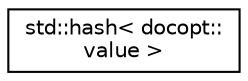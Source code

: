 digraph "Graphical Class Hierarchy"
{
  edge [fontname="Helvetica",fontsize="10",labelfontname="Helvetica",labelfontsize="10"];
  node [fontname="Helvetica",fontsize="10",shape=record];
  rankdir="LR";
  Node0 [label="std::hash\< docopt::\lvalue \>",height=0.2,width=0.4,color="black", fillcolor="white", style="filled",URL="$structstd_1_1hash_3_01docopt_1_1value_01_4.html"];
}
